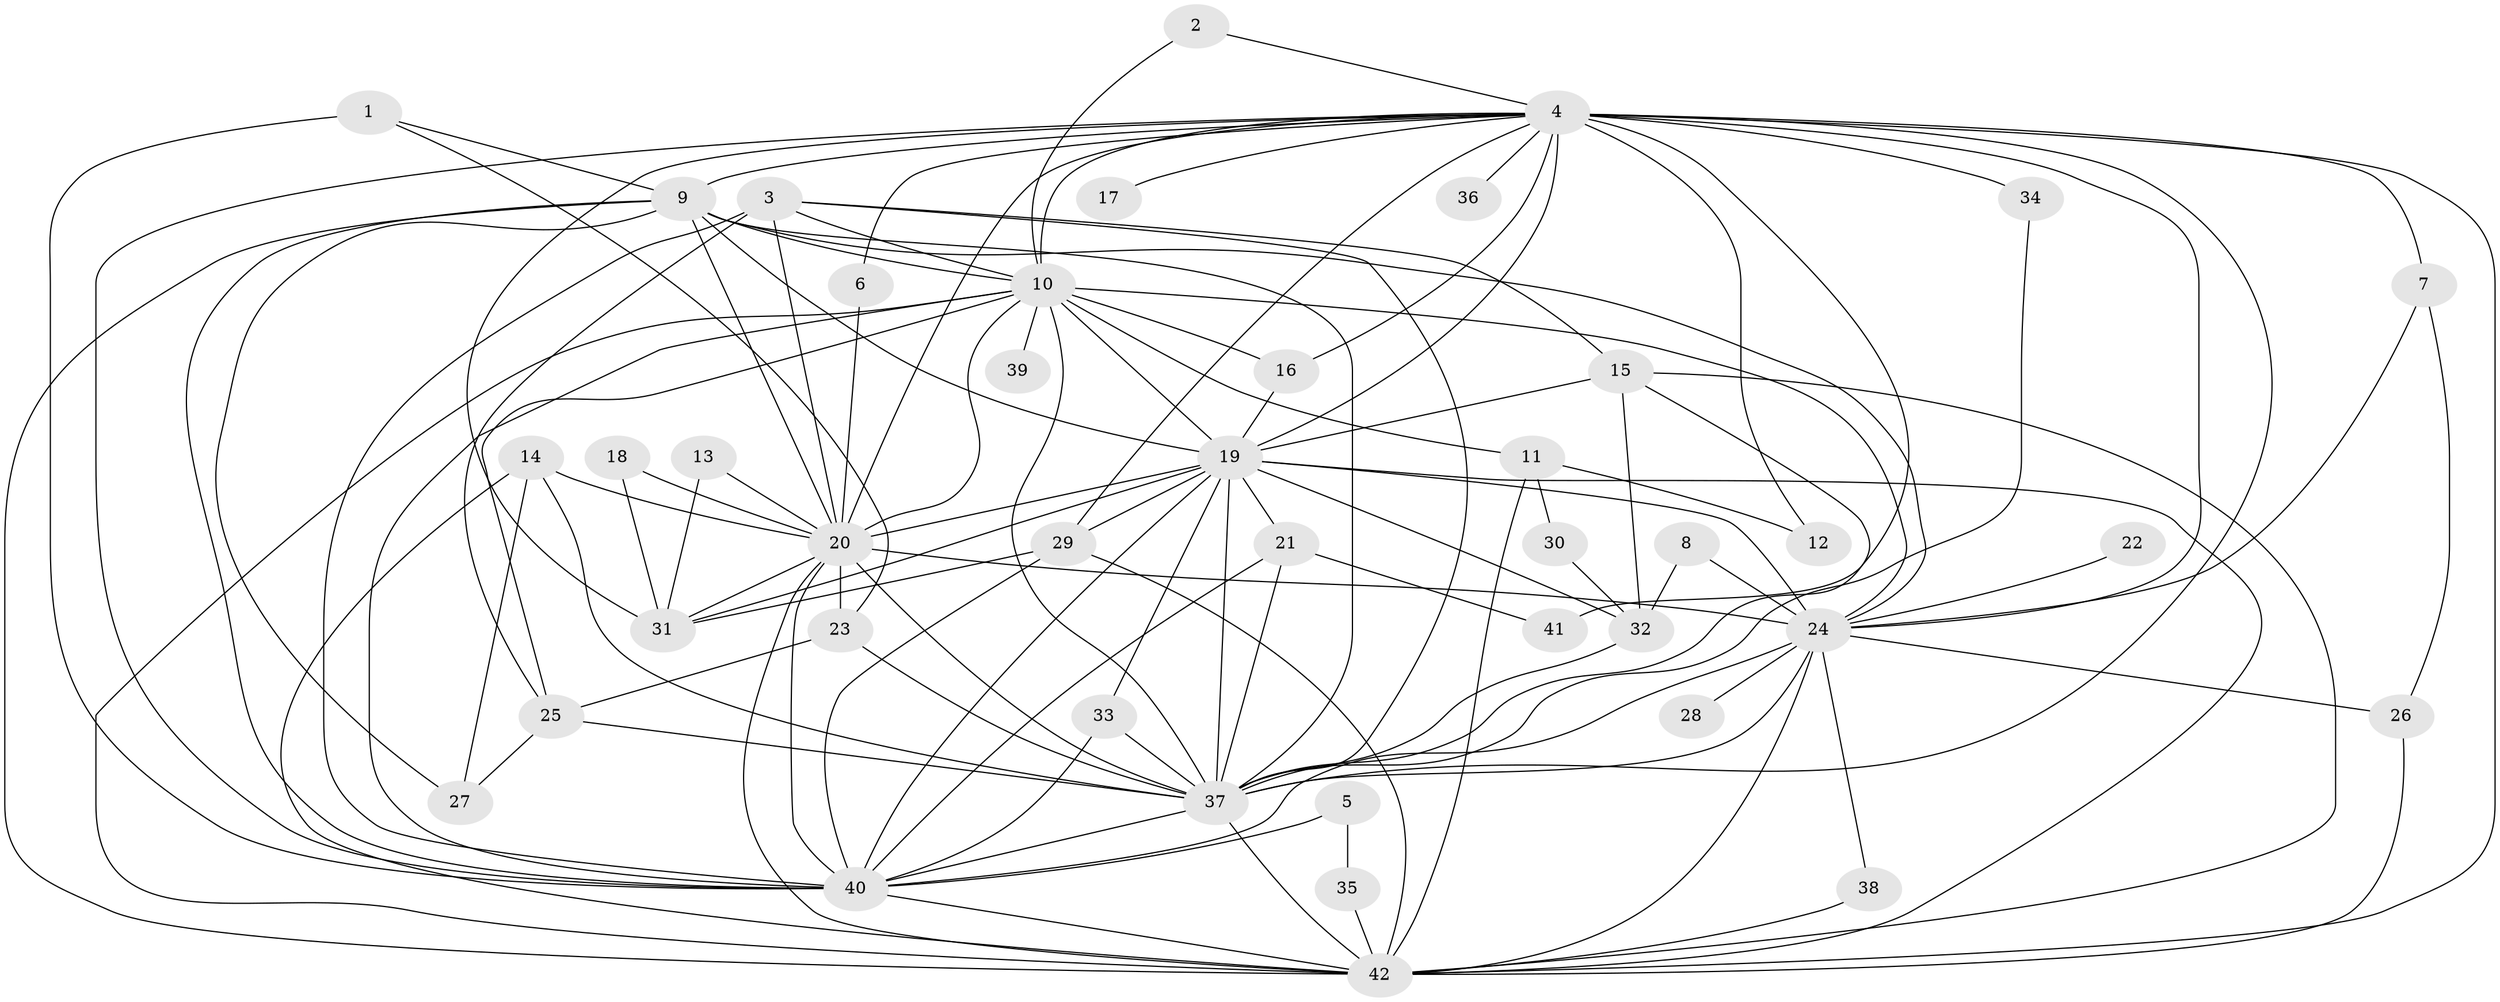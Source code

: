 // original degree distribution, {21: 0.011904761904761904, 20: 0.011904761904761904, 18: 0.03571428571428571, 13: 0.011904761904761904, 29: 0.011904761904761904, 19: 0.011904761904761904, 17: 0.023809523809523808, 3: 0.15476190476190477, 4: 0.023809523809523808, 6: 0.047619047619047616, 2: 0.5952380952380952, 5: 0.05952380952380952}
// Generated by graph-tools (version 1.1) at 2025/01/03/09/25 03:01:29]
// undirected, 42 vertices, 114 edges
graph export_dot {
graph [start="1"]
  node [color=gray90,style=filled];
  1;
  2;
  3;
  4;
  5;
  6;
  7;
  8;
  9;
  10;
  11;
  12;
  13;
  14;
  15;
  16;
  17;
  18;
  19;
  20;
  21;
  22;
  23;
  24;
  25;
  26;
  27;
  28;
  29;
  30;
  31;
  32;
  33;
  34;
  35;
  36;
  37;
  38;
  39;
  40;
  41;
  42;
  1 -- 9 [weight=1.0];
  1 -- 23 [weight=1.0];
  1 -- 40 [weight=1.0];
  2 -- 4 [weight=1.0];
  2 -- 10 [weight=1.0];
  3 -- 10 [weight=1.0];
  3 -- 15 [weight=1.0];
  3 -- 20 [weight=1.0];
  3 -- 25 [weight=1.0];
  3 -- 37 [weight=1.0];
  3 -- 40 [weight=1.0];
  4 -- 6 [weight=1.0];
  4 -- 7 [weight=2.0];
  4 -- 9 [weight=2.0];
  4 -- 10 [weight=1.0];
  4 -- 12 [weight=1.0];
  4 -- 16 [weight=1.0];
  4 -- 17 [weight=1.0];
  4 -- 19 [weight=2.0];
  4 -- 20 [weight=2.0];
  4 -- 24 [weight=1.0];
  4 -- 29 [weight=1.0];
  4 -- 31 [weight=1.0];
  4 -- 34 [weight=2.0];
  4 -- 36 [weight=1.0];
  4 -- 37 [weight=3.0];
  4 -- 40 [weight=1.0];
  4 -- 41 [weight=1.0];
  4 -- 42 [weight=1.0];
  5 -- 35 [weight=1.0];
  5 -- 40 [weight=1.0];
  6 -- 20 [weight=1.0];
  7 -- 24 [weight=1.0];
  7 -- 26 [weight=1.0];
  8 -- 24 [weight=1.0];
  8 -- 32 [weight=1.0];
  9 -- 10 [weight=1.0];
  9 -- 19 [weight=2.0];
  9 -- 20 [weight=1.0];
  9 -- 24 [weight=1.0];
  9 -- 27 [weight=1.0];
  9 -- 37 [weight=2.0];
  9 -- 40 [weight=1.0];
  9 -- 42 [weight=1.0];
  10 -- 11 [weight=1.0];
  10 -- 16 [weight=1.0];
  10 -- 19 [weight=1.0];
  10 -- 20 [weight=1.0];
  10 -- 24 [weight=1.0];
  10 -- 25 [weight=1.0];
  10 -- 37 [weight=4.0];
  10 -- 39 [weight=1.0];
  10 -- 40 [weight=1.0];
  10 -- 42 [weight=1.0];
  11 -- 12 [weight=1.0];
  11 -- 30 [weight=2.0];
  11 -- 42 [weight=2.0];
  13 -- 20 [weight=1.0];
  13 -- 31 [weight=1.0];
  14 -- 20 [weight=1.0];
  14 -- 27 [weight=1.0];
  14 -- 37 [weight=1.0];
  14 -- 42 [weight=2.0];
  15 -- 19 [weight=1.0];
  15 -- 32 [weight=1.0];
  15 -- 37 [weight=1.0];
  15 -- 42 [weight=1.0];
  16 -- 19 [weight=1.0];
  18 -- 20 [weight=1.0];
  18 -- 31 [weight=1.0];
  19 -- 20 [weight=1.0];
  19 -- 21 [weight=1.0];
  19 -- 24 [weight=1.0];
  19 -- 29 [weight=1.0];
  19 -- 31 [weight=1.0];
  19 -- 32 [weight=1.0];
  19 -- 33 [weight=1.0];
  19 -- 37 [weight=2.0];
  19 -- 40 [weight=2.0];
  19 -- 42 [weight=1.0];
  20 -- 23 [weight=1.0];
  20 -- 24 [weight=1.0];
  20 -- 31 [weight=1.0];
  20 -- 37 [weight=3.0];
  20 -- 40 [weight=1.0];
  20 -- 42 [weight=1.0];
  21 -- 37 [weight=1.0];
  21 -- 40 [weight=1.0];
  21 -- 41 [weight=2.0];
  22 -- 24 [weight=1.0];
  23 -- 25 [weight=1.0];
  23 -- 37 [weight=1.0];
  24 -- 26 [weight=1.0];
  24 -- 28 [weight=1.0];
  24 -- 37 [weight=2.0];
  24 -- 38 [weight=1.0];
  24 -- 40 [weight=1.0];
  24 -- 42 [weight=2.0];
  25 -- 27 [weight=1.0];
  25 -- 37 [weight=1.0];
  26 -- 42 [weight=1.0];
  29 -- 31 [weight=1.0];
  29 -- 40 [weight=1.0];
  29 -- 42 [weight=1.0];
  30 -- 32 [weight=1.0];
  32 -- 37 [weight=2.0];
  33 -- 37 [weight=1.0];
  33 -- 40 [weight=1.0];
  34 -- 37 [weight=1.0];
  35 -- 42 [weight=2.0];
  37 -- 40 [weight=3.0];
  37 -- 42 [weight=2.0];
  38 -- 42 [weight=1.0];
  40 -- 42 [weight=1.0];
}
